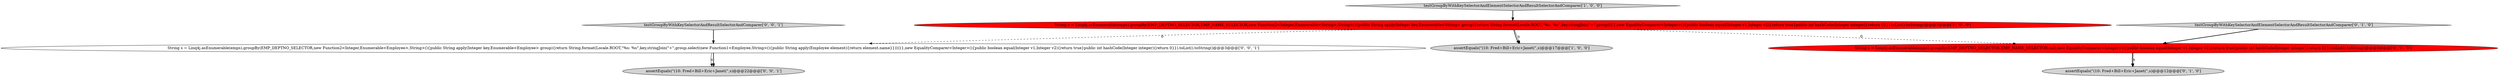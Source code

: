 digraph {
4 [style = filled, label = "String s = Linq4j.asEnumerable(emps).groupBy(EMP_DEPTNO_SELECTOR,EMP_NAME_SELECTOR,null,new EqualityComparer<Integer>(){public boolean equal(Integer v1,Integer v2){return true}public int hashCode(Integer integer){return 0}}).toList().toString()@@@3@@@['0', '1', '0']", fillcolor = red, shape = ellipse image = "AAA1AAABBB2BBB"];
8 [style = filled, label = "testGroupByWithKeySelectorAndResultSelectorAndComparer['0', '0', '1']", fillcolor = lightgray, shape = diamond image = "AAA0AAABBB3BBB"];
6 [style = filled, label = "String s = Linq4j.asEnumerable(emps).groupBy(EMP_DEPTNO_SELECTOR,new Function2<Integer,Enumerable<Employee>,String>(){public String apply(Integer key,Enumerable<Employee> group){return String.format(Locale.ROOT,\"%s: %s\",key,stringJoin(\"+\",group.select(new Function1<Employee,String>(){public String apply(Employee element){return element.name}})))}},new EqualityComparer<Integer>(){public boolean equal(Integer v1,Integer v2){return true}public int hashCode(Integer integer){return 0}}).toList().toString()@@@3@@@['0', '0', '1']", fillcolor = white, shape = ellipse image = "AAA0AAABBB3BBB"];
1 [style = filled, label = "String s = Linq4j.asEnumerable(emps).groupBy(EMP_DEPTNO_SELECTOR,EMP_NAME_SELECTOR,new Function2<Integer,Enumerable<String>,String>(){public String apply(Integer key,Enumerable<String> group){return String.format(Locale.ROOT,\"%s: %s\",key,stringJoin(\"+\",group))}},new EqualityComparer<Integer>(){public boolean equal(Integer v1,Integer v2){return true}public int hashCode(Integer integer){return 0}}).toList().toString()@@@3@@@['1', '0', '0']", fillcolor = red, shape = ellipse image = "AAA1AAABBB1BBB"];
7 [style = filled, label = "assertEquals(\"(10: Fred+Bill+Eric+Janet(\",s)@@@22@@@['0', '0', '1']", fillcolor = lightgray, shape = ellipse image = "AAA0AAABBB3BBB"];
0 [style = filled, label = "assertEquals(\"(10: Fred+Bill+Eric+Janet(\",s)@@@17@@@['1', '0', '0']", fillcolor = lightgray, shape = ellipse image = "AAA0AAABBB1BBB"];
5 [style = filled, label = "testGroupByWithKeySelectorAndElementSelectorAndResultSelectorAndComparer['0', '1', '0']", fillcolor = lightgray, shape = diamond image = "AAA0AAABBB2BBB"];
3 [style = filled, label = "assertEquals(\"(10: Fred+Bill+Eric+Janet(\",s)@@@12@@@['0', '1', '0']", fillcolor = lightgray, shape = ellipse image = "AAA0AAABBB2BBB"];
2 [style = filled, label = "testGroupByWithKeySelectorAndElementSelectorAndResultSelectorAndComparer['1', '0', '0']", fillcolor = lightgray, shape = diamond image = "AAA0AAABBB1BBB"];
1->4 [style = dashed, label="0"];
4->3 [style = bold, label=""];
8->6 [style = bold, label=""];
6->7 [style = solid, label="s"];
1->0 [style = bold, label=""];
6->7 [style = bold, label=""];
4->3 [style = solid, label="s"];
1->6 [style = dashed, label="0"];
1->0 [style = solid, label="s"];
2->1 [style = bold, label=""];
5->4 [style = bold, label=""];
}
